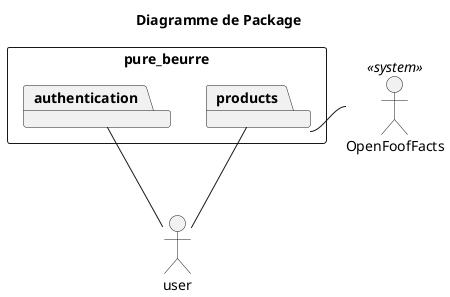 @startuml 01_package
title Diagramme de Package

rectangle pure_beurre {
    package products
    package authentication
}
actor user
actor OpenFoofFacts <<system>>

products -- user
authentication -- user
products - OpenFoofFacts


@enduml